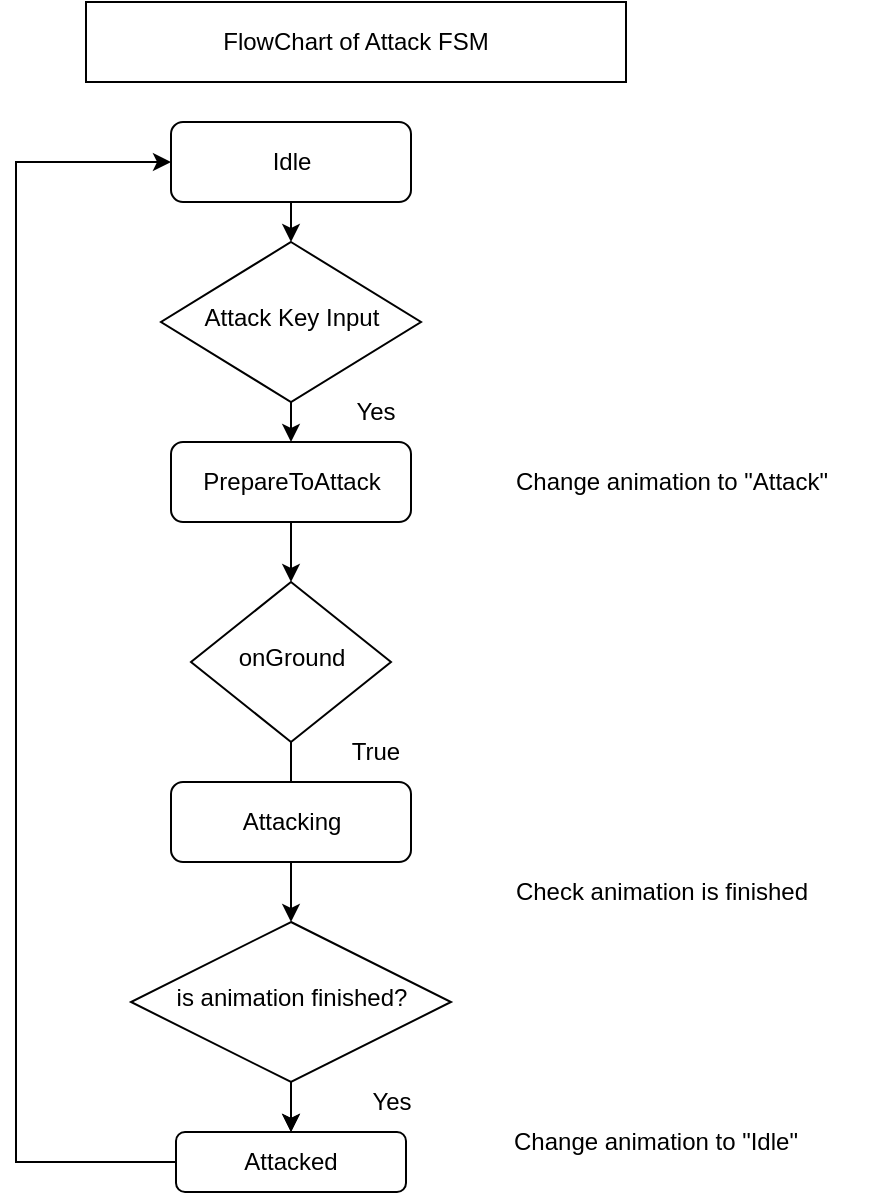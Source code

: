 <mxfile version="16.6.4" type="device"><diagram id="C5RBs43oDa-KdzZeNtuy" name="Page-1"><mxGraphModel dx="1422" dy="794" grid="1" gridSize="10" guides="1" tooltips="1" connect="1" arrows="1" fold="1" page="1" pageScale="1" pageWidth="827" pageHeight="1169" math="0" shadow="0"><root><mxCell id="WIyWlLk6GJQsqaUBKTNV-0"/><mxCell id="WIyWlLk6GJQsqaUBKTNV-1" parent="WIyWlLk6GJQsqaUBKTNV-0"/><mxCell id="_4dSpVvRmp4nxcIMBwPW-9" style="edgeStyle=orthogonalEdgeStyle;rounded=0;orthogonalLoop=1;jettySize=auto;html=1;exitX=0.5;exitY=1;exitDx=0;exitDy=0;entryX=0.5;entryY=0;entryDx=0;entryDy=0;" parent="WIyWlLk6GJQsqaUBKTNV-1" source="WIyWlLk6GJQsqaUBKTNV-3" target="_4dSpVvRmp4nxcIMBwPW-8" edge="1"><mxGeometry relative="1" as="geometry"/></mxCell><mxCell id="WIyWlLk6GJQsqaUBKTNV-3" value="Idle" style="rounded=1;whiteSpace=wrap;html=1;fontSize=12;glass=0;strokeWidth=1;shadow=0;" parent="WIyWlLk6GJQsqaUBKTNV-1" vertex="1"><mxGeometry x="127.5" y="80" width="120" height="40" as="geometry"/></mxCell><mxCell id="_4dSpVvRmp4nxcIMBwPW-7" style="edgeStyle=orthogonalEdgeStyle;rounded=0;orthogonalLoop=1;jettySize=auto;html=1;exitX=0.5;exitY=1;exitDx=0;exitDy=0;" parent="WIyWlLk6GJQsqaUBKTNV-1" source="WIyWlLk6GJQsqaUBKTNV-6" edge="1"><mxGeometry relative="1" as="geometry"><mxPoint x="220" y="440" as="targetPoint"/></mxGeometry></mxCell><mxCell id="WIyWlLk6GJQsqaUBKTNV-6" value="onGround" style="rhombus;whiteSpace=wrap;html=1;shadow=0;fontFamily=Helvetica;fontSize=12;align=center;strokeWidth=1;spacing=6;spacingTop=-4;" parent="WIyWlLk6GJQsqaUBKTNV-1" vertex="1"><mxGeometry x="137.5" y="310" width="100" height="80" as="geometry"/></mxCell><mxCell id="_4dSpVvRmp4nxcIMBwPW-12" style="edgeStyle=orthogonalEdgeStyle;rounded=0;orthogonalLoop=1;jettySize=auto;html=1;exitX=0.5;exitY=1;exitDx=0;exitDy=0;" parent="WIyWlLk6GJQsqaUBKTNV-1" source="WIyWlLk6GJQsqaUBKTNV-7" target="WIyWlLk6GJQsqaUBKTNV-6" edge="1"><mxGeometry relative="1" as="geometry"/></mxCell><mxCell id="WIyWlLk6GJQsqaUBKTNV-7" value="PrepareToAttack" style="rounded=1;whiteSpace=wrap;html=1;fontSize=12;glass=0;strokeWidth=1;shadow=0;" parent="WIyWlLk6GJQsqaUBKTNV-1" vertex="1"><mxGeometry x="127.5" y="240" width="120" height="40" as="geometry"/></mxCell><mxCell id="_4dSpVvRmp4nxcIMBwPW-44" style="edgeStyle=orthogonalEdgeStyle;rounded=0;orthogonalLoop=1;jettySize=auto;html=1;exitX=0.5;exitY=1;exitDx=0;exitDy=0;entryX=0.5;entryY=0;entryDx=0;entryDy=0;" parent="WIyWlLk6GJQsqaUBKTNV-1" source="_4dSpVvRmp4nxcIMBwPW-1" target="_4dSpVvRmp4nxcIMBwPW-43" edge="1"><mxGeometry relative="1" as="geometry"><mxPoint x="220" y="480" as="targetPoint"/></mxGeometry></mxCell><mxCell id="_4dSpVvRmp4nxcIMBwPW-1" value="Attacking" style="rounded=1;whiteSpace=wrap;html=1;fontSize=12;glass=0;strokeWidth=1;shadow=0;" parent="WIyWlLk6GJQsqaUBKTNV-1" vertex="1"><mxGeometry x="127.5" y="410" width="120" height="40" as="geometry"/></mxCell><mxCell id="_4dSpVvRmp4nxcIMBwPW-10" style="edgeStyle=orthogonalEdgeStyle;rounded=0;orthogonalLoop=1;jettySize=auto;html=1;exitX=0.5;exitY=1;exitDx=0;exitDy=0;entryX=0.5;entryY=0;entryDx=0;entryDy=0;" parent="WIyWlLk6GJQsqaUBKTNV-1" source="_4dSpVvRmp4nxcIMBwPW-8" target="WIyWlLk6GJQsqaUBKTNV-7" edge="1"><mxGeometry relative="1" as="geometry"/></mxCell><mxCell id="_4dSpVvRmp4nxcIMBwPW-8" value="Attack Key Input" style="rhombus;whiteSpace=wrap;html=1;shadow=0;fontFamily=Helvetica;fontSize=12;align=center;strokeWidth=1;spacing=6;spacingTop=-4;" parent="WIyWlLk6GJQsqaUBKTNV-1" vertex="1"><mxGeometry x="122.5" y="140" width="130" height="80" as="geometry"/></mxCell><mxCell id="_4dSpVvRmp4nxcIMBwPW-11" value="Yes" style="text;html=1;strokeColor=none;fillColor=none;align=center;verticalAlign=middle;whiteSpace=wrap;rounded=0;" parent="WIyWlLk6GJQsqaUBKTNV-1" vertex="1"><mxGeometry x="200" y="210" width="60" height="30" as="geometry"/></mxCell><mxCell id="_4dSpVvRmp4nxcIMBwPW-26" value="Yes" style="text;html=1;strokeColor=none;fillColor=none;align=center;verticalAlign=middle;whiteSpace=wrap;rounded=0;" parent="WIyWlLk6GJQsqaUBKTNV-1" vertex="1"><mxGeometry x="207.5" y="555" width="60" height="30" as="geometry"/></mxCell><mxCell id="_4dSpVvRmp4nxcIMBwPW-32" value="FlowChart of Attack FSM" style="rounded=0;whiteSpace=wrap;html=1;" parent="WIyWlLk6GJQsqaUBKTNV-1" vertex="1"><mxGeometry x="85" y="20" width="270" height="40" as="geometry"/></mxCell><mxCell id="_4dSpVvRmp4nxcIMBwPW-33" value="True" style="text;html=1;strokeColor=none;fillColor=none;align=center;verticalAlign=middle;whiteSpace=wrap;rounded=0;" parent="WIyWlLk6GJQsqaUBKTNV-1" vertex="1"><mxGeometry x="200" y="380" width="60" height="30" as="geometry"/></mxCell><mxCell id="_4dSpVvRmp4nxcIMBwPW-47" style="edgeStyle=orthogonalEdgeStyle;rounded=0;orthogonalLoop=1;jettySize=auto;html=1;exitX=0;exitY=0.5;exitDx=0;exitDy=0;entryX=0;entryY=0.5;entryDx=0;entryDy=0;" parent="WIyWlLk6GJQsqaUBKTNV-1" source="_4dSpVvRmp4nxcIMBwPW-34" target="WIyWlLk6GJQsqaUBKTNV-3" edge="1"><mxGeometry relative="1" as="geometry"><Array as="points"><mxPoint x="50" y="600"/><mxPoint x="50" y="100"/></Array></mxGeometry></mxCell><mxCell id="_4dSpVvRmp4nxcIMBwPW-34" value="Attacked" style="rounded=1;whiteSpace=wrap;html=1;fontSize=12;glass=0;strokeWidth=1;shadow=0;" parent="WIyWlLk6GJQsqaUBKTNV-1" vertex="1"><mxGeometry x="130" y="585" width="115" height="30" as="geometry"/></mxCell><mxCell id="_4dSpVvRmp4nxcIMBwPW-39" value="Change animation to &quot;Attack&quot;" style="text;html=1;strokeColor=none;fillColor=none;align=center;verticalAlign=middle;whiteSpace=wrap;rounded=0;" parent="WIyWlLk6GJQsqaUBKTNV-1" vertex="1"><mxGeometry x="267.5" y="240" width="220" height="40" as="geometry"/></mxCell><mxCell id="_4dSpVvRmp4nxcIMBwPW-41" value="Change animation to &quot;Idle&quot;" style="text;html=1;strokeColor=none;fillColor=none;align=center;verticalAlign=middle;whiteSpace=wrap;rounded=0;" parent="WIyWlLk6GJQsqaUBKTNV-1" vertex="1"><mxGeometry x="260" y="570" width="220" height="40" as="geometry"/></mxCell><mxCell id="_4dSpVvRmp4nxcIMBwPW-42" value="Check animation is finished" style="text;html=1;strokeColor=none;fillColor=none;align=center;verticalAlign=middle;whiteSpace=wrap;rounded=0;" parent="WIyWlLk6GJQsqaUBKTNV-1" vertex="1"><mxGeometry x="262.5" y="445" width="220" height="40" as="geometry"/></mxCell><mxCell id="_4dSpVvRmp4nxcIMBwPW-45" value="" style="edgeStyle=orthogonalEdgeStyle;rounded=0;orthogonalLoop=1;jettySize=auto;html=1;" parent="WIyWlLk6GJQsqaUBKTNV-1" source="_4dSpVvRmp4nxcIMBwPW-43" target="_4dSpVvRmp4nxcIMBwPW-34" edge="1"><mxGeometry relative="1" as="geometry"/></mxCell><mxCell id="oiiPuqJPb42p64u_9tci-3" value="" style="edgeStyle=orthogonalEdgeStyle;rounded=0;orthogonalLoop=1;jettySize=auto;html=1;" edge="1" parent="WIyWlLk6GJQsqaUBKTNV-1" source="_4dSpVvRmp4nxcIMBwPW-43" target="_4dSpVvRmp4nxcIMBwPW-34"><mxGeometry relative="1" as="geometry"/></mxCell><mxCell id="_4dSpVvRmp4nxcIMBwPW-43" value="is animation finished?" style="rhombus;whiteSpace=wrap;html=1;shadow=0;fontFamily=Helvetica;fontSize=12;align=center;strokeWidth=1;spacing=6;spacingTop=-4;" parent="WIyWlLk6GJQsqaUBKTNV-1" vertex="1"><mxGeometry x="107.5" y="480" width="160" height="80" as="geometry"/></mxCell><mxCell id="oiiPuqJPb42p64u_9tci-0" style="edgeStyle=orthogonalEdgeStyle;rounded=0;orthogonalLoop=1;jettySize=auto;html=1;exitX=0.5;exitY=1;exitDx=0;exitDy=0;" edge="1" parent="WIyWlLk6GJQsqaUBKTNV-1" source="_4dSpVvRmp4nxcIMBwPW-33" target="_4dSpVvRmp4nxcIMBwPW-33"><mxGeometry relative="1" as="geometry"/></mxCell><mxCell id="oiiPuqJPb42p64u_9tci-2" style="edgeStyle=orthogonalEdgeStyle;rounded=0;orthogonalLoop=1;jettySize=auto;html=1;exitX=0.5;exitY=1;exitDx=0;exitDy=0;" edge="1" parent="WIyWlLk6GJQsqaUBKTNV-1" source="_4dSpVvRmp4nxcIMBwPW-43" target="_4dSpVvRmp4nxcIMBwPW-43"><mxGeometry relative="1" as="geometry"/></mxCell></root></mxGraphModel></diagram></mxfile>